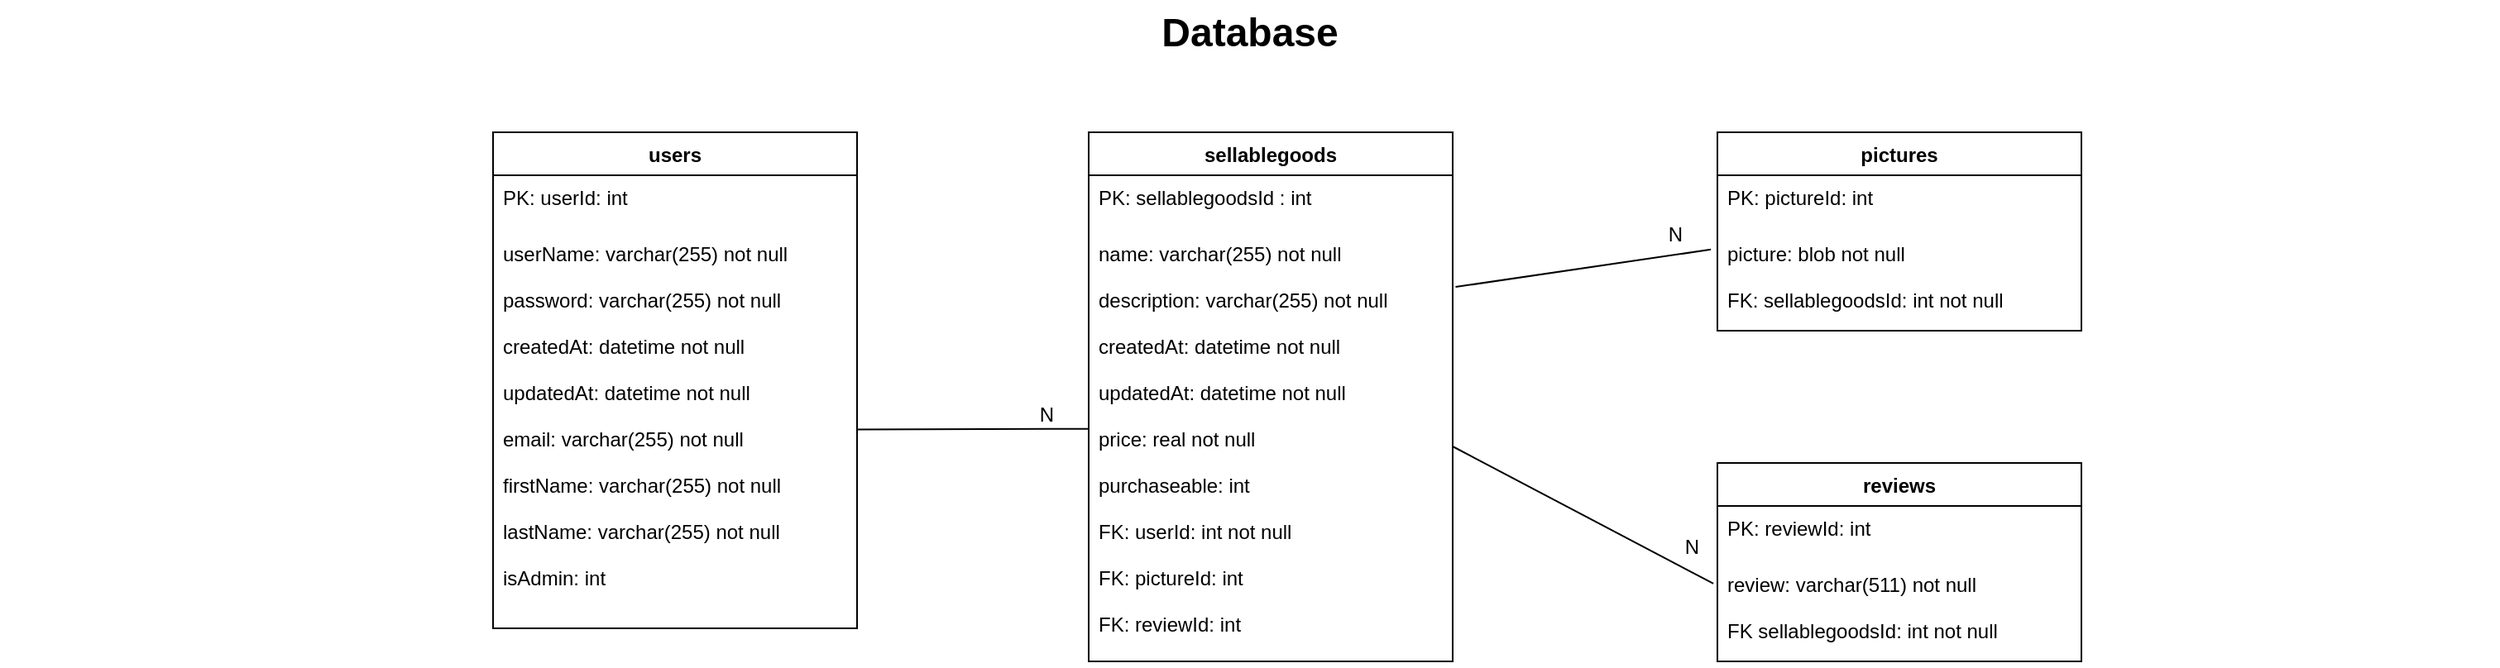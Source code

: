 <mxfile version="13.7.7" type="device"><diagram name="Page-1" id="929967ad-93f9-6ef4-fab6-5d389245f69c"><mxGraphModel dx="1253" dy="680" grid="1" gridSize="10" guides="1" tooltips="1" connect="1" arrows="1" fold="1" page="1" pageScale="1.5" pageWidth="1169" pageHeight="826" background="none" math="0" shadow="0"><root><mxCell id="0" style=";html=1;"/><mxCell id="1" style=";html=1;" parent="0"/><mxCell id="1672d66443f91eb5-23" value="Database" style="text;strokeColor=none;fillColor=none;html=1;fontSize=24;fontStyle=1;verticalAlign=middle;align=center;" parent="1" vertex="1"><mxGeometry x="122" y="160" width="1510" height="40" as="geometry"/></mxCell><mxCell id="buVIUgjPSkEEisubs7Mj-32" value="" style="endArrow=none;html=1;rounded=0;fontSize=12;entryX=-0.001;entryY=0.459;entryDx=0;entryDy=0;entryPerimeter=0;" edge="1" parent="1" source="buVIUgjPSkEEisubs7Mj-3" target="buVIUgjPSkEEisubs7Mj-25"><mxGeometry relative="1" as="geometry"><mxPoint x="580" y="420" as="sourcePoint"/><mxPoint x="740" y="420" as="targetPoint"/></mxGeometry></mxCell><mxCell id="buVIUgjPSkEEisubs7Mj-33" value="N" style="resizable=0;html=1;align=right;verticalAlign=bottom;" connectable="0" vertex="1" parent="buVIUgjPSkEEisubs7Mj-32"><mxGeometry x="1" relative="1" as="geometry"><mxPoint x="-20" y="0.66" as="offset"/></mxGeometry></mxCell><mxCell id="buVIUgjPSkEEisubs7Mj-23" value="sellablegoods" style="swimlane;fontStyle=1;childLayout=stackLayout;horizontal=1;startSize=26;fillColor=none;horizontalStack=0;resizeParent=1;resizeParentMax=0;resizeLast=0;collapsible=1;marginBottom=0;" vertex="1" parent="1"><mxGeometry x="780" y="240" width="220" height="320" as="geometry"><mxRectangle x="560" y="260" width="60" height="26" as="alternateBounds"/></mxGeometry></mxCell><mxCell id="buVIUgjPSkEEisubs7Mj-24" value="PK: sellablegoodsId : int" style="text;strokeColor=none;fillColor=none;align=left;verticalAlign=top;spacingLeft=4;spacingRight=4;overflow=hidden;rotatable=0;points=[[0,0.5],[1,0.5]];portConstraint=eastwest;" vertex="1" parent="buVIUgjPSkEEisubs7Mj-23"><mxGeometry y="26" width="220" height="34" as="geometry"/></mxCell><mxCell id="buVIUgjPSkEEisubs7Mj-25" value="name: varchar(255) not null&#10;&#10;description: varchar(255) not null&#10;&#10;createdAt: datetime not null&#10;&#10;updatedAt: datetime not null&#10;&#10;price: real not null&#10;&#10;purchaseable: int&#10;&#10;FK: userId: int not null&#10;&#10;FK: pictureId: int &#10;&#10;FK: reviewId: int" style="text;strokeColor=none;fillColor=none;align=left;verticalAlign=top;spacingLeft=4;spacingRight=4;overflow=hidden;rotatable=0;points=[[0,0.5],[1,0.5]];portConstraint=eastwest;spacingTop=0;fontSize=12;" vertex="1" parent="buVIUgjPSkEEisubs7Mj-23"><mxGeometry y="60" width="220" height="260" as="geometry"/></mxCell><mxCell id="buVIUgjPSkEEisubs7Mj-26" value="pictures" style="swimlane;fontStyle=1;childLayout=stackLayout;horizontal=1;startSize=26;fillColor=none;horizontalStack=0;resizeParent=1;resizeParentMax=0;resizeLast=0;collapsible=1;marginBottom=0;" vertex="1" parent="1"><mxGeometry x="1160" y="240" width="220" height="120" as="geometry"><mxRectangle x="560" y="260" width="60" height="26" as="alternateBounds"/></mxGeometry></mxCell><mxCell id="buVIUgjPSkEEisubs7Mj-27" value="PK: pictureId: int" style="text;strokeColor=none;fillColor=none;align=left;verticalAlign=top;spacingLeft=4;spacingRight=4;overflow=hidden;rotatable=0;points=[[0,0.5],[1,0.5]];portConstraint=eastwest;" vertex="1" parent="buVIUgjPSkEEisubs7Mj-26"><mxGeometry y="26" width="220" height="34" as="geometry"/></mxCell><mxCell id="buVIUgjPSkEEisubs7Mj-28" value="picture: blob not null&#10;&#10;FK: sellablegoodsId: int not null" style="text;strokeColor=none;fillColor=none;align=left;verticalAlign=top;spacingLeft=4;spacingRight=4;overflow=hidden;rotatable=0;points=[[0,0.5],[1,0.5]];portConstraint=eastwest;spacingTop=0;fontSize=12;" vertex="1" parent="buVIUgjPSkEEisubs7Mj-26"><mxGeometry y="60" width="220" height="60" as="geometry"/></mxCell><mxCell id="buVIUgjPSkEEisubs7Mj-36" value="" style="endArrow=none;html=1;rounded=0;fontSize=12;exitX=1.008;exitY=0.129;exitDx=0;exitDy=0;exitPerimeter=0;entryX=-0.018;entryY=0.182;entryDx=0;entryDy=0;entryPerimeter=0;" edge="1" parent="1" source="buVIUgjPSkEEisubs7Mj-25" target="buVIUgjPSkEEisubs7Mj-28"><mxGeometry relative="1" as="geometry"><mxPoint x="1040" y="410" as="sourcePoint"/><mxPoint x="1200" y="410" as="targetPoint"/></mxGeometry></mxCell><mxCell id="buVIUgjPSkEEisubs7Mj-37" value="N" style="resizable=0;html=1;align=right;verticalAlign=bottom;" connectable="0" vertex="1" parent="buVIUgjPSkEEisubs7Mj-36"><mxGeometry x="1" relative="1" as="geometry"><mxPoint x="-16.11" as="offset"/></mxGeometry></mxCell><mxCell id="buVIUgjPSkEEisubs7Mj-38" value="" style="endArrow=none;html=1;rounded=0;fontSize=12;exitX=1;exitY=0.5;exitDx=0;exitDy=0;entryX=-0.011;entryY=0.216;entryDx=0;entryDy=0;entryPerimeter=0;" edge="1" parent="1" source="buVIUgjPSkEEisubs7Mj-25" target="buVIUgjPSkEEisubs7Mj-31"><mxGeometry relative="1" as="geometry"><mxPoint x="1040" y="420" as="sourcePoint"/><mxPoint x="1200" y="420" as="targetPoint"/></mxGeometry></mxCell><mxCell id="buVIUgjPSkEEisubs7Mj-39" value="N" style="resizable=0;html=1;align=right;verticalAlign=bottom;" connectable="0" vertex="1" parent="buVIUgjPSkEEisubs7Mj-38"><mxGeometry x="1" relative="1" as="geometry"><mxPoint x="-7.68" y="-13.04" as="offset"/></mxGeometry></mxCell><mxCell id="buVIUgjPSkEEisubs7Mj-29" value="reviews" style="swimlane;fontStyle=1;childLayout=stackLayout;horizontal=1;startSize=26;fillColor=none;horizontalStack=0;resizeParent=1;resizeParentMax=0;resizeLast=0;collapsible=1;marginBottom=0;" vertex="1" parent="1"><mxGeometry x="1160" y="440" width="220" height="120" as="geometry"><mxRectangle x="560" y="260" width="60" height="26" as="alternateBounds"/></mxGeometry></mxCell><mxCell id="buVIUgjPSkEEisubs7Mj-30" value="PK: reviewId: int" style="text;strokeColor=none;fillColor=none;align=left;verticalAlign=top;spacingLeft=4;spacingRight=4;overflow=hidden;rotatable=0;points=[[0,0.5],[1,0.5]];portConstraint=eastwest;" vertex="1" parent="buVIUgjPSkEEisubs7Mj-29"><mxGeometry y="26" width="220" height="34" as="geometry"/></mxCell><mxCell id="buVIUgjPSkEEisubs7Mj-31" value="review: varchar(511) not null&#10;&#10;FK sellablegoodsId: int not null" style="text;strokeColor=none;fillColor=none;align=left;verticalAlign=top;spacingLeft=4;spacingRight=4;overflow=hidden;rotatable=0;points=[[0,0.5],[1,0.5]];portConstraint=eastwest;spacingTop=0;fontSize=12;" vertex="1" parent="buVIUgjPSkEEisubs7Mj-29"><mxGeometry y="60" width="220" height="60" as="geometry"/></mxCell><mxCell id="buVIUgjPSkEEisubs7Mj-1" value="users" style="swimlane;fontStyle=1;childLayout=stackLayout;horizontal=1;startSize=26;fillColor=none;horizontalStack=0;resizeParent=1;resizeParentMax=0;resizeLast=0;collapsible=1;marginBottom=0;" vertex="1" parent="1"><mxGeometry x="420" y="240" width="220" height="300" as="geometry"><mxRectangle x="560" y="260" width="60" height="26" as="alternateBounds"/></mxGeometry></mxCell><mxCell id="buVIUgjPSkEEisubs7Mj-2" value="PK: userId: int" style="text;strokeColor=none;fillColor=none;align=left;verticalAlign=top;spacingLeft=4;spacingRight=4;overflow=hidden;rotatable=0;points=[[0,0.5],[1,0.5]];portConstraint=eastwest;" vertex="1" parent="buVIUgjPSkEEisubs7Mj-1"><mxGeometry y="26" width="220" height="34" as="geometry"/></mxCell><mxCell id="buVIUgjPSkEEisubs7Mj-3" value="userName: varchar(255) not null&#10;&#10;password: varchar(255) not null&#10;&#10;createdAt: datetime not null&#10;&#10;updatedAt: datetime not null&#10;&#10;email: varchar(255) not null&#10;&#10;firstName: varchar(255) not null&#10;&#10;lastName: varchar(255) not null&#10;&#10;isAdmin: int" style="text;strokeColor=none;fillColor=none;align=left;verticalAlign=top;spacingLeft=4;spacingRight=4;overflow=hidden;rotatable=0;points=[[0,0.5],[1,0.5]];portConstraint=eastwest;spacingTop=0;fontSize=12;" vertex="1" parent="buVIUgjPSkEEisubs7Mj-1"><mxGeometry y="60" width="220" height="240" as="geometry"/></mxCell></root></mxGraphModel></diagram></mxfile>